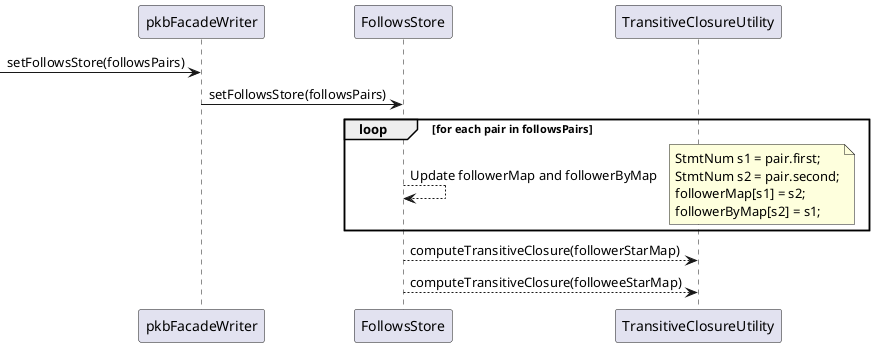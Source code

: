 @startuml

-> pkbFacadeWriter : setFollowsStore(followsPairs)
pkbFacadeWriter -> FollowsStore: setFollowsStore(followsPairs)
loop for each pair in followsPairs
    FollowsStore --> FollowsStore : Update followerMap and followerByMap
    note right: StmtNum s1 = pair.first;\nStmtNum s2 = pair.second;\nfollowerMap[s1] = s2;\nfollowerByMap[s2] = s1;
end loop
FollowsStore --> TransitiveClosureUtility : computeTransitiveClosure(followerStarMap)
FollowsStore --> TransitiveClosureUtility : computeTransitiveClosure(followeeStarMap)

@enduml
